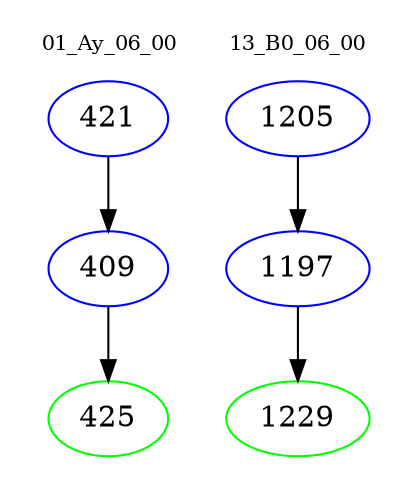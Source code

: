 digraph{
subgraph cluster_0 {
color = white
label = "01_Ay_06_00";
fontsize=10;
T0_421 [label="421", color="blue"]
T0_421 -> T0_409 [color="black"]
T0_409 [label="409", color="blue"]
T0_409 -> T0_425 [color="black"]
T0_425 [label="425", color="green"]
}
subgraph cluster_1 {
color = white
label = "13_B0_06_00";
fontsize=10;
T1_1205 [label="1205", color="blue"]
T1_1205 -> T1_1197 [color="black"]
T1_1197 [label="1197", color="blue"]
T1_1197 -> T1_1229 [color="black"]
T1_1229 [label="1229", color="green"]
}
}
